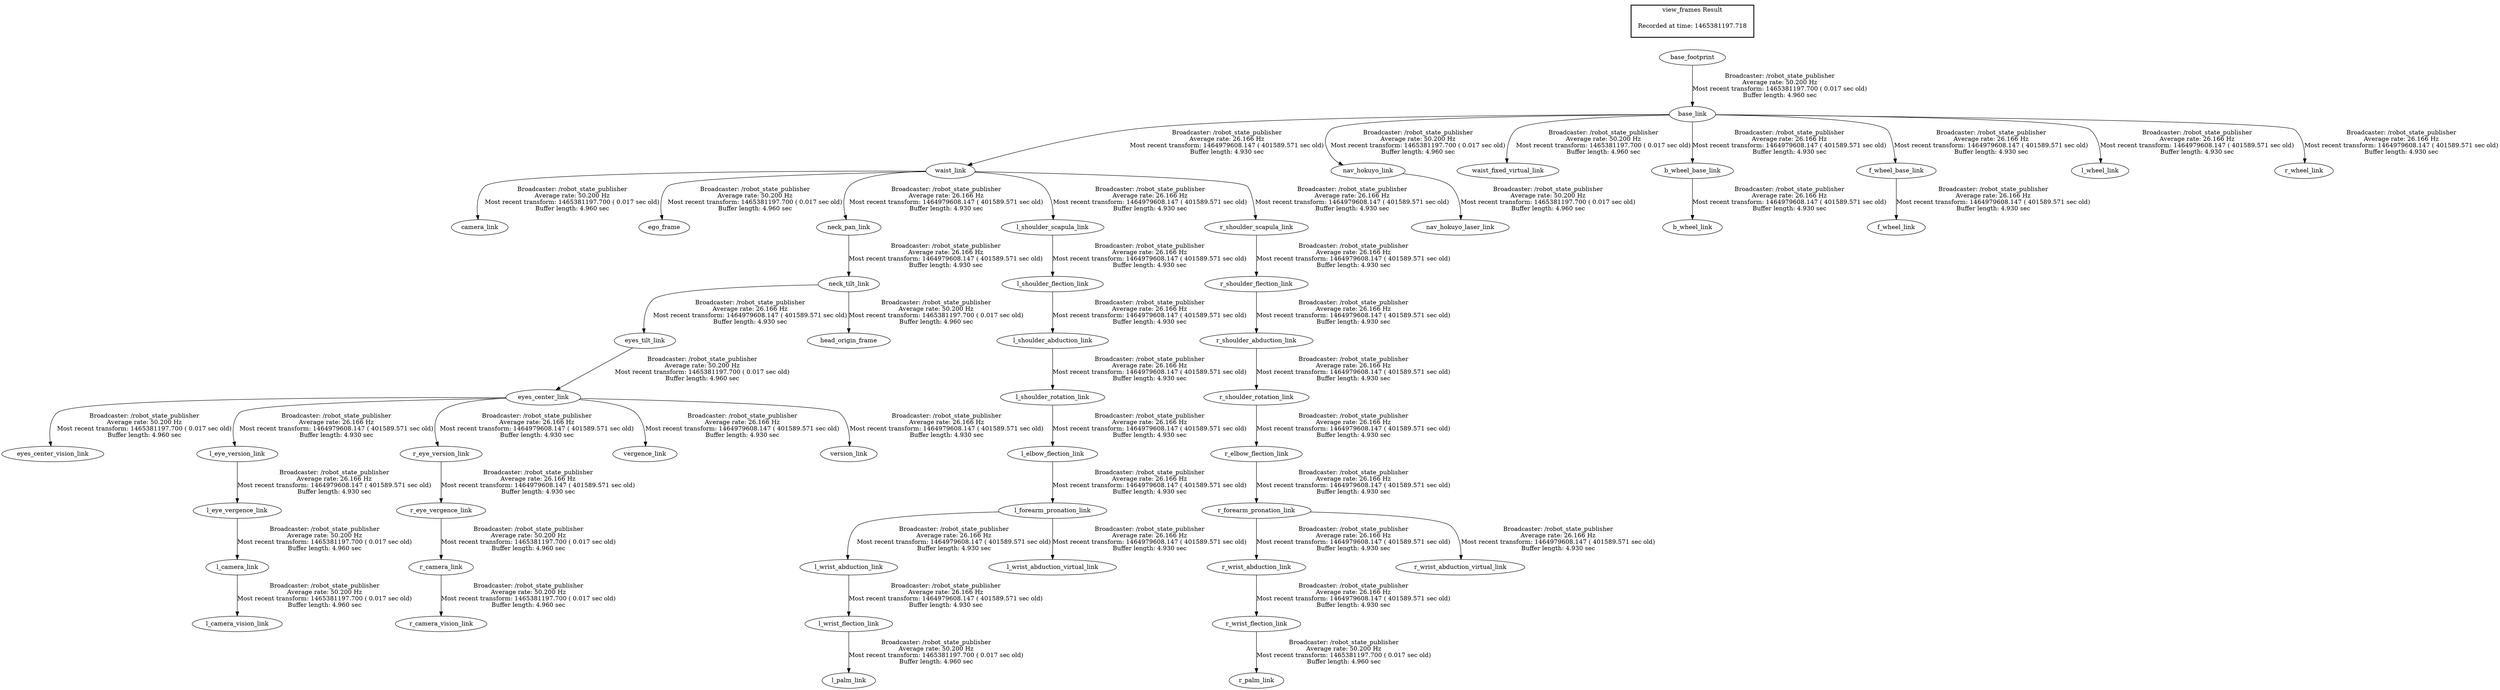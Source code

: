 digraph G {
"base_footprint" -> "base_link"[label="Broadcaster: /robot_state_publisher\nAverage rate: 50.200 Hz\nMost recent transform: 1465381197.700 ( 0.017 sec old)\nBuffer length: 4.960 sec\n"];
"waist_link" -> "camera_link"[label="Broadcaster: /robot_state_publisher\nAverage rate: 50.200 Hz\nMost recent transform: 1465381197.700 ( 0.017 sec old)\nBuffer length: 4.960 sec\n"];
"base_link" -> "waist_link"[label="Broadcaster: /robot_state_publisher\nAverage rate: 26.166 Hz\nMost recent transform: 1464979608.147 ( 401589.571 sec old)\nBuffer length: 4.930 sec\n"];
"waist_link" -> "ego_frame"[label="Broadcaster: /robot_state_publisher\nAverage rate: 50.200 Hz\nMost recent transform: 1465381197.700 ( 0.017 sec old)\nBuffer length: 4.960 sec\n"];
"eyes_tilt_link" -> "eyes_center_link"[label="Broadcaster: /robot_state_publisher\nAverage rate: 50.200 Hz\nMost recent transform: 1465381197.700 ( 0.017 sec old)\nBuffer length: 4.960 sec\n"];
"neck_tilt_link" -> "eyes_tilt_link"[label="Broadcaster: /robot_state_publisher\nAverage rate: 26.166 Hz\nMost recent transform: 1464979608.147 ( 401589.571 sec old)\nBuffer length: 4.930 sec\n"];
"eyes_center_link" -> "eyes_center_vision_link"[label="Broadcaster: /robot_state_publisher\nAverage rate: 50.200 Hz\nMost recent transform: 1465381197.700 ( 0.017 sec old)\nBuffer length: 4.960 sec\n"];
"neck_tilt_link" -> "head_origin_frame"[label="Broadcaster: /robot_state_publisher\nAverage rate: 50.200 Hz\nMost recent transform: 1465381197.700 ( 0.017 sec old)\nBuffer length: 4.960 sec\n"];
"neck_pan_link" -> "neck_tilt_link"[label="Broadcaster: /robot_state_publisher\nAverage rate: 26.166 Hz\nMost recent transform: 1464979608.147 ( 401589.571 sec old)\nBuffer length: 4.930 sec\n"];
"l_eye_vergence_link" -> "l_camera_link"[label="Broadcaster: /robot_state_publisher\nAverage rate: 50.200 Hz\nMost recent transform: 1465381197.700 ( 0.017 sec old)\nBuffer length: 4.960 sec\n"];
"l_eye_version_link" -> "l_eye_vergence_link"[label="Broadcaster: /robot_state_publisher\nAverage rate: 26.166 Hz\nMost recent transform: 1464979608.147 ( 401589.571 sec old)\nBuffer length: 4.930 sec\n"];
"l_camera_link" -> "l_camera_vision_link"[label="Broadcaster: /robot_state_publisher\nAverage rate: 50.200 Hz\nMost recent transform: 1465381197.700 ( 0.017 sec old)\nBuffer length: 4.960 sec\n"];
"l_wrist_flection_link" -> "l_palm_link"[label="Broadcaster: /robot_state_publisher\nAverage rate: 50.200 Hz\nMost recent transform: 1465381197.700 ( 0.017 sec old)\nBuffer length: 4.960 sec\n"];
"l_wrist_abduction_link" -> "l_wrist_flection_link"[label="Broadcaster: /robot_state_publisher\nAverage rate: 26.166 Hz\nMost recent transform: 1464979608.147 ( 401589.571 sec old)\nBuffer length: 4.930 sec\n"];
"base_link" -> "nav_hokuyo_link"[label="Broadcaster: /robot_state_publisher\nAverage rate: 50.200 Hz\nMost recent transform: 1465381197.700 ( 0.017 sec old)\nBuffer length: 4.960 sec\n"];
"nav_hokuyo_link" -> "nav_hokuyo_laser_link"[label="Broadcaster: /robot_state_publisher\nAverage rate: 50.200 Hz\nMost recent transform: 1465381197.700 ( 0.017 sec old)\nBuffer length: 4.960 sec\n"];
"r_eye_vergence_link" -> "r_camera_link"[label="Broadcaster: /robot_state_publisher\nAverage rate: 50.200 Hz\nMost recent transform: 1465381197.700 ( 0.017 sec old)\nBuffer length: 4.960 sec\n"];
"r_eye_version_link" -> "r_eye_vergence_link"[label="Broadcaster: /robot_state_publisher\nAverage rate: 26.166 Hz\nMost recent transform: 1464979608.147 ( 401589.571 sec old)\nBuffer length: 4.930 sec\n"];
"r_camera_link" -> "r_camera_vision_link"[label="Broadcaster: /robot_state_publisher\nAverage rate: 50.200 Hz\nMost recent transform: 1465381197.700 ( 0.017 sec old)\nBuffer length: 4.960 sec\n"];
"r_wrist_flection_link" -> "r_palm_link"[label="Broadcaster: /robot_state_publisher\nAverage rate: 50.200 Hz\nMost recent transform: 1465381197.700 ( 0.017 sec old)\nBuffer length: 4.960 sec\n"];
"r_wrist_abduction_link" -> "r_wrist_flection_link"[label="Broadcaster: /robot_state_publisher\nAverage rate: 26.166 Hz\nMost recent transform: 1464979608.147 ( 401589.571 sec old)\nBuffer length: 4.930 sec\n"];
"base_link" -> "waist_fixed_virtual_link"[label="Broadcaster: /robot_state_publisher\nAverage rate: 50.200 Hz\nMost recent transform: 1465381197.700 ( 0.017 sec old)\nBuffer length: 4.960 sec\n"];
"base_link" -> "b_wheel_base_link"[label="Broadcaster: /robot_state_publisher\nAverage rate: 26.166 Hz\nMost recent transform: 1464979608.147 ( 401589.571 sec old)\nBuffer length: 4.930 sec\n"];
"b_wheel_base_link" -> "b_wheel_link"[label="Broadcaster: /robot_state_publisher\nAverage rate: 26.166 Hz\nMost recent transform: 1464979608.147 ( 401589.571 sec old)\nBuffer length: 4.930 sec\n"];
"base_link" -> "f_wheel_base_link"[label="Broadcaster: /robot_state_publisher\nAverage rate: 26.166 Hz\nMost recent transform: 1464979608.147 ( 401589.571 sec old)\nBuffer length: 4.930 sec\n"];
"f_wheel_base_link" -> "f_wheel_link"[label="Broadcaster: /robot_state_publisher\nAverage rate: 26.166 Hz\nMost recent transform: 1464979608.147 ( 401589.571 sec old)\nBuffer length: 4.930 sec\n"];
"l_shoulder_rotation_link" -> "l_elbow_flection_link"[label="Broadcaster: /robot_state_publisher\nAverage rate: 26.166 Hz\nMost recent transform: 1464979608.147 ( 401589.571 sec old)\nBuffer length: 4.930 sec\n"];
"l_shoulder_abduction_link" -> "l_shoulder_rotation_link"[label="Broadcaster: /robot_state_publisher\nAverage rate: 26.166 Hz\nMost recent transform: 1464979608.147 ( 401589.571 sec old)\nBuffer length: 4.930 sec\n"];
"eyes_center_link" -> "l_eye_version_link"[label="Broadcaster: /robot_state_publisher\nAverage rate: 26.166 Hz\nMost recent transform: 1464979608.147 ( 401589.571 sec old)\nBuffer length: 4.930 sec\n"];
"l_elbow_flection_link" -> "l_forearm_pronation_link"[label="Broadcaster: /robot_state_publisher\nAverage rate: 26.166 Hz\nMost recent transform: 1464979608.147 ( 401589.571 sec old)\nBuffer length: 4.930 sec\n"];
"l_shoulder_flection_link" -> "l_shoulder_abduction_link"[label="Broadcaster: /robot_state_publisher\nAverage rate: 26.166 Hz\nMost recent transform: 1464979608.147 ( 401589.571 sec old)\nBuffer length: 4.930 sec\n"];
"l_shoulder_scapula_link" -> "l_shoulder_flection_link"[label="Broadcaster: /robot_state_publisher\nAverage rate: 26.166 Hz\nMost recent transform: 1464979608.147 ( 401589.571 sec old)\nBuffer length: 4.930 sec\n"];
"waist_link" -> "l_shoulder_scapula_link"[label="Broadcaster: /robot_state_publisher\nAverage rate: 26.166 Hz\nMost recent transform: 1464979608.147 ( 401589.571 sec old)\nBuffer length: 4.930 sec\n"];
"base_link" -> "l_wheel_link"[label="Broadcaster: /robot_state_publisher\nAverage rate: 26.166 Hz\nMost recent transform: 1464979608.147 ( 401589.571 sec old)\nBuffer length: 4.930 sec\n"];
"l_forearm_pronation_link" -> "l_wrist_abduction_virtual_link"[label="Broadcaster: /robot_state_publisher\nAverage rate: 26.166 Hz\nMost recent transform: 1464979608.147 ( 401589.571 sec old)\nBuffer length: 4.930 sec\n"];
"l_forearm_pronation_link" -> "l_wrist_abduction_link"[label="Broadcaster: /robot_state_publisher\nAverage rate: 26.166 Hz\nMost recent transform: 1464979608.147 ( 401589.571 sec old)\nBuffer length: 4.930 sec\n"];
"waist_link" -> "neck_pan_link"[label="Broadcaster: /robot_state_publisher\nAverage rate: 26.166 Hz\nMost recent transform: 1464979608.147 ( 401589.571 sec old)\nBuffer length: 4.930 sec\n"];
"r_shoulder_rotation_link" -> "r_elbow_flection_link"[label="Broadcaster: /robot_state_publisher\nAverage rate: 26.166 Hz\nMost recent transform: 1464979608.147 ( 401589.571 sec old)\nBuffer length: 4.930 sec\n"];
"r_shoulder_abduction_link" -> "r_shoulder_rotation_link"[label="Broadcaster: /robot_state_publisher\nAverage rate: 26.166 Hz\nMost recent transform: 1464979608.147 ( 401589.571 sec old)\nBuffer length: 4.930 sec\n"];
"eyes_center_link" -> "r_eye_version_link"[label="Broadcaster: /robot_state_publisher\nAverage rate: 26.166 Hz\nMost recent transform: 1464979608.147 ( 401589.571 sec old)\nBuffer length: 4.930 sec\n"];
"r_elbow_flection_link" -> "r_forearm_pronation_link"[label="Broadcaster: /robot_state_publisher\nAverage rate: 26.166 Hz\nMost recent transform: 1464979608.147 ( 401589.571 sec old)\nBuffer length: 4.930 sec\n"];
"r_shoulder_flection_link" -> "r_shoulder_abduction_link"[label="Broadcaster: /robot_state_publisher\nAverage rate: 26.166 Hz\nMost recent transform: 1464979608.147 ( 401589.571 sec old)\nBuffer length: 4.930 sec\n"];
"r_shoulder_scapula_link" -> "r_shoulder_flection_link"[label="Broadcaster: /robot_state_publisher\nAverage rate: 26.166 Hz\nMost recent transform: 1464979608.147 ( 401589.571 sec old)\nBuffer length: 4.930 sec\n"];
"waist_link" -> "r_shoulder_scapula_link"[label="Broadcaster: /robot_state_publisher\nAverage rate: 26.166 Hz\nMost recent transform: 1464979608.147 ( 401589.571 sec old)\nBuffer length: 4.930 sec\n"];
"base_link" -> "r_wheel_link"[label="Broadcaster: /robot_state_publisher\nAverage rate: 26.166 Hz\nMost recent transform: 1464979608.147 ( 401589.571 sec old)\nBuffer length: 4.930 sec\n"];
"r_forearm_pronation_link" -> "r_wrist_abduction_virtual_link"[label="Broadcaster: /robot_state_publisher\nAverage rate: 26.166 Hz\nMost recent transform: 1464979608.147 ( 401589.571 sec old)\nBuffer length: 4.930 sec\n"];
"r_forearm_pronation_link" -> "r_wrist_abduction_link"[label="Broadcaster: /robot_state_publisher\nAverage rate: 26.166 Hz\nMost recent transform: 1464979608.147 ( 401589.571 sec old)\nBuffer length: 4.930 sec\n"];
"eyes_center_link" -> "vergence_link"[label="Broadcaster: /robot_state_publisher\nAverage rate: 26.166 Hz\nMost recent transform: 1464979608.147 ( 401589.571 sec old)\nBuffer length: 4.930 sec\n"];
"eyes_center_link" -> "version_link"[label="Broadcaster: /robot_state_publisher\nAverage rate: 26.166 Hz\nMost recent transform: 1464979608.147 ( 401589.571 sec old)\nBuffer length: 4.930 sec\n"];
edge [style=invis];
 subgraph cluster_legend { style=bold; color=black; label ="view_frames Result";
"Recorded at time: 1465381197.718"[ shape=plaintext ] ;
 }->"base_footprint";
}